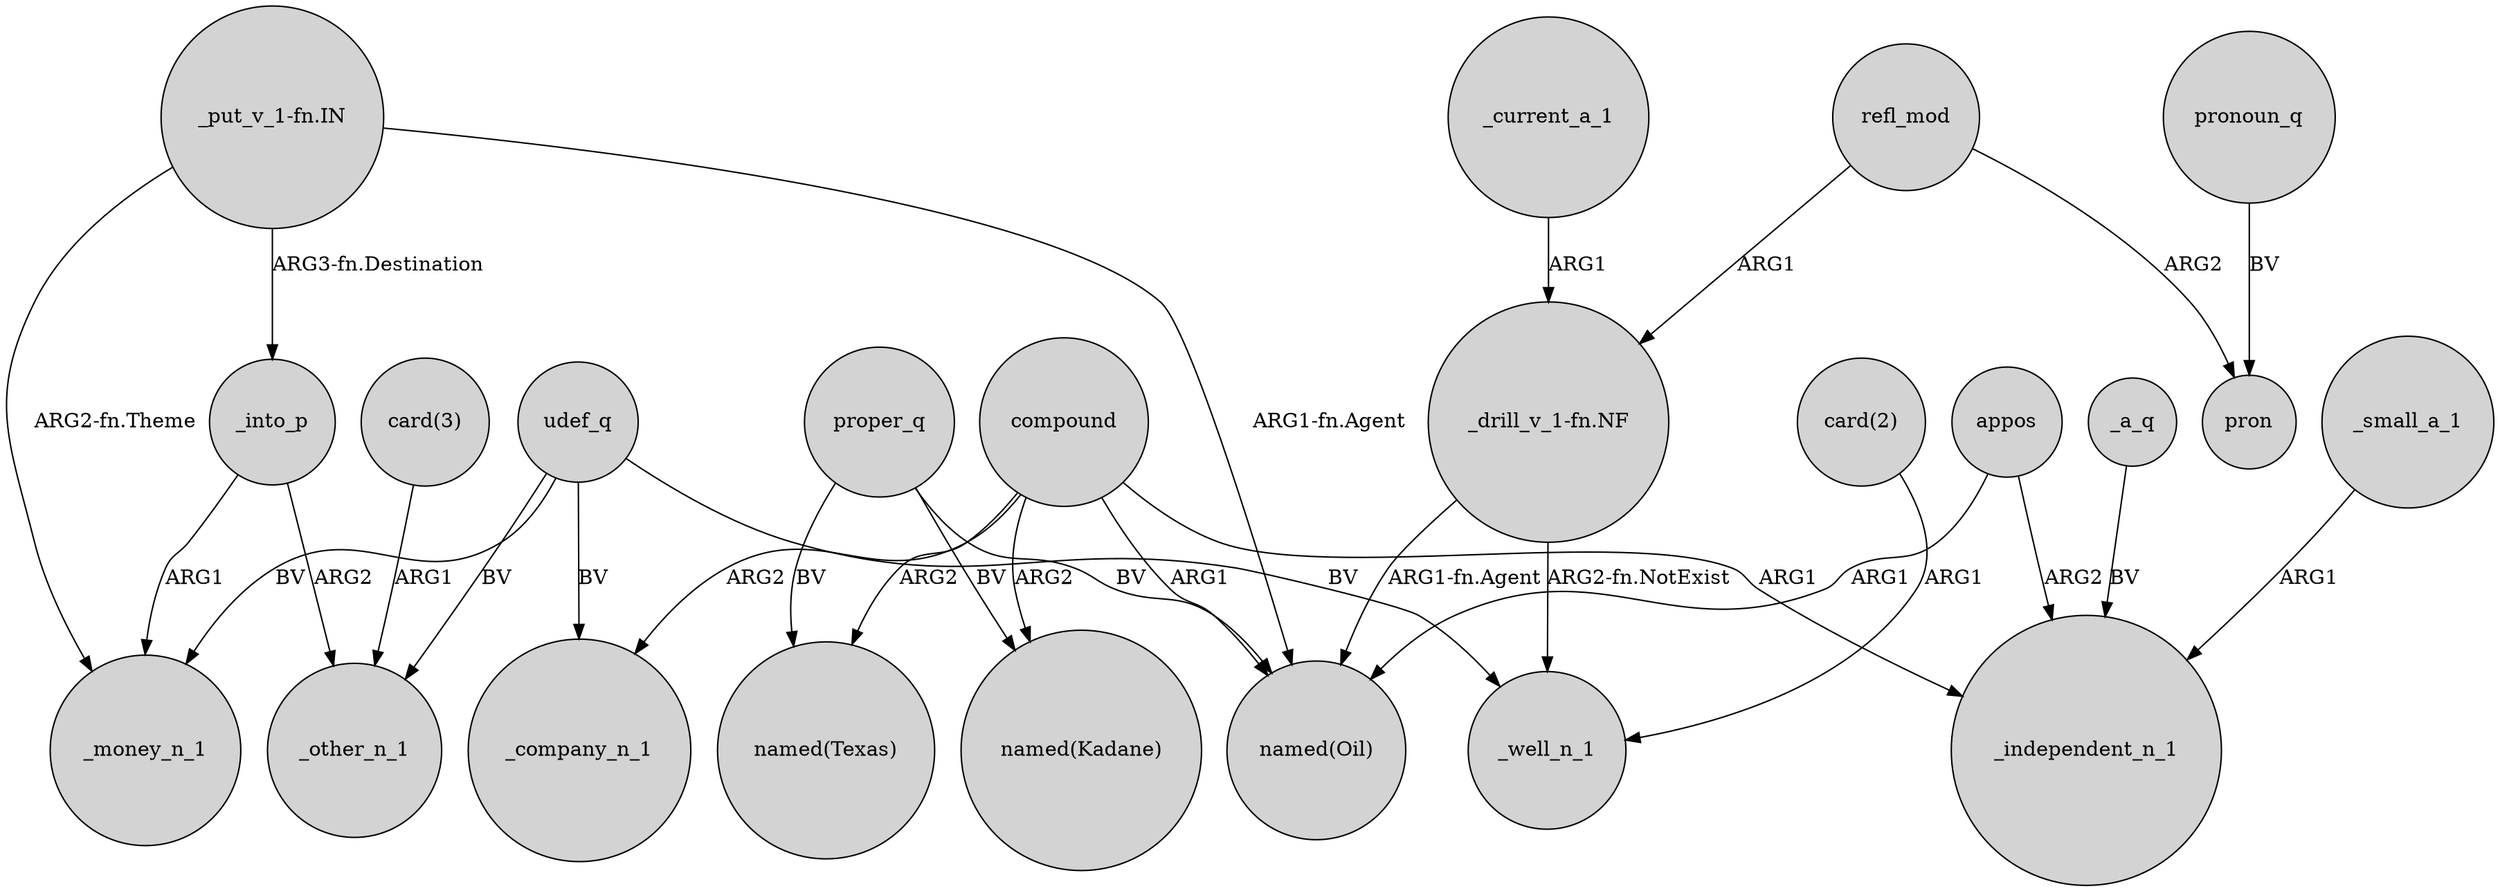 digraph {
	node [shape=circle style=filled]
	"_put_v_1-fn.IN" -> _into_p [label="ARG3-fn.Destination"]
	appos -> "named(Oil)" [label=ARG1]
	udef_q -> _money_n_1 [label=BV]
	proper_q -> "named(Kadane)" [label=BV]
	compound -> _company_n_1 [label=ARG2]
	refl_mod -> "_drill_v_1-fn.NF" [label=ARG1]
	_current_a_1 -> "_drill_v_1-fn.NF" [label=ARG1]
	"_put_v_1-fn.IN" -> "named(Oil)" [label="ARG1-fn.Agent"]
	"_drill_v_1-fn.NF" -> "named(Oil)" [label="ARG1-fn.Agent"]
	_a_q -> _independent_n_1 [label=BV]
	"_drill_v_1-fn.NF" -> _well_n_1 [label="ARG2-fn.NotExist"]
	udef_q -> _other_n_1 [label=BV]
	proper_q -> "named(Texas)" [label=BV]
	proper_q -> "named(Oil)" [label=BV]
	pronoun_q -> pron [label=BV]
	refl_mod -> pron [label=ARG2]
	appos -> _independent_n_1 [label=ARG2]
	compound -> "named(Kadane)" [label=ARG2]
	compound -> _independent_n_1 [label=ARG1]
	_small_a_1 -> _independent_n_1 [label=ARG1]
	"card(2)" -> _well_n_1 [label=ARG1]
	_into_p -> _money_n_1 [label=ARG1]
	compound -> "named(Texas)" [label=ARG2]
	"card(3)" -> _other_n_1 [label=ARG1]
	_into_p -> _other_n_1 [label=ARG2]
	udef_q -> _well_n_1 [label=BV]
	compound -> "named(Oil)" [label=ARG1]
	"_put_v_1-fn.IN" -> _money_n_1 [label="ARG2-fn.Theme"]
	udef_q -> _company_n_1 [label=BV]
}
